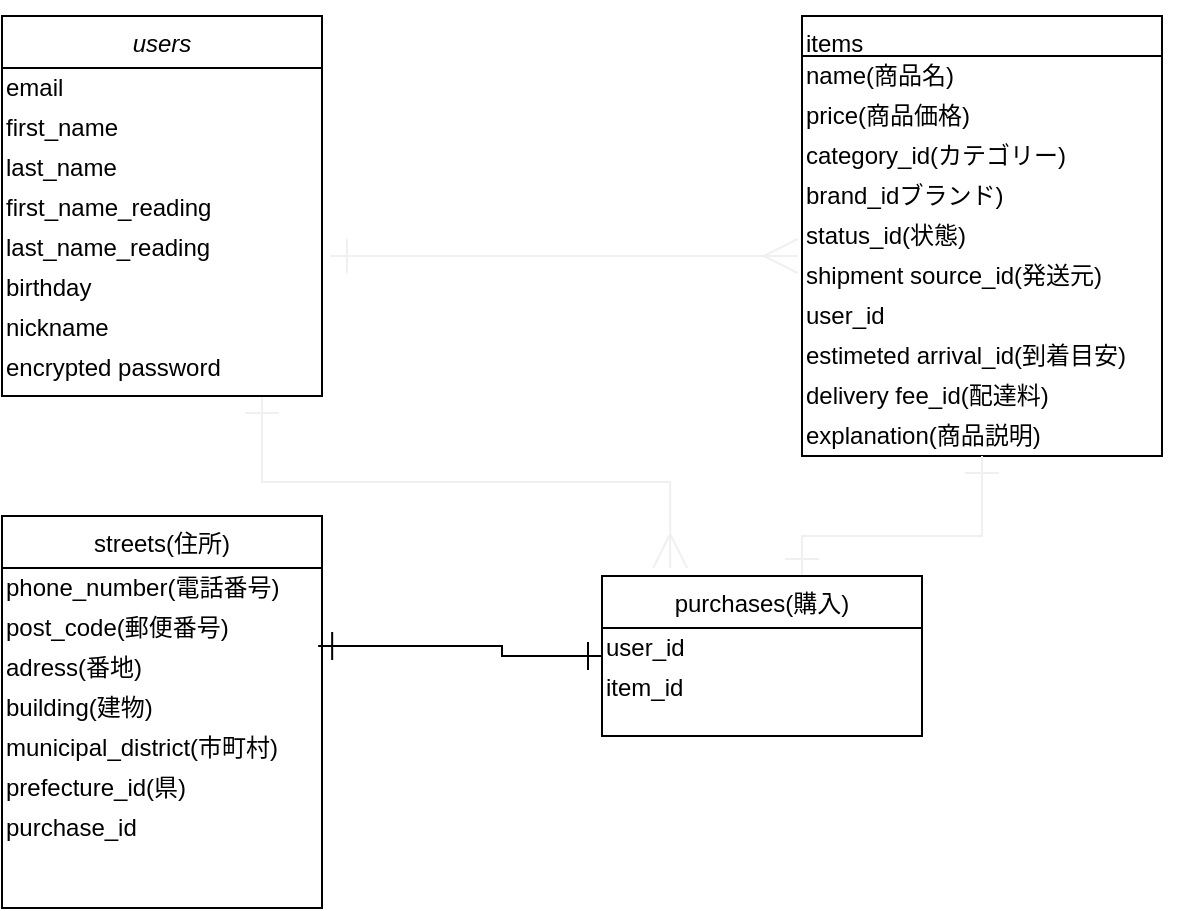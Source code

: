 <mxfile version="13.6.5">
    <diagram id="EmBQ0JYzCtzQghR-lVk7" name="ページ1">
        <mxGraphModel dx="755" dy="603" grid="1" gridSize="10" guides="1" tooltips="1" connect="1" arrows="1" fold="1" page="1" pageScale="1" pageWidth="827" pageHeight="1169" math="0" shadow="0">
            <root>
                <mxCell id="0"/>
                <mxCell id="1" parent="0"/>
                <mxCell id="63" style="edgeStyle=elbowEdgeStyle;rounded=0;orthogonalLoop=1;jettySize=auto;elbow=vertical;html=1;exitX=1;exitY=0;exitDx=0;exitDy=0;" parent="1" source="50" target="50" edge="1">
                    <mxGeometry relative="1" as="geometry"/>
                </mxCell>
                <mxCell id="123" style="edgeStyle=elbowEdgeStyle;rounded=0;orthogonalLoop=1;jettySize=auto;elbow=vertical;html=1;targetPerimeterSpacing=0;strokeColor=#F0F0F0;entryX=-0.012;entryY=0;entryDx=0;entryDy=0;entryPerimeter=0;endArrow=ERmany;endFill=0;startSize=15;startArrow=ERone;startFill=0;exitX=1.025;exitY=0.7;exitDx=0;exitDy=0;exitPerimeter=0;endSize=15;" parent="1" source="97" target="83" edge="1">
                    <mxGeometry relative="1" as="geometry">
                        <mxPoint x="520" y="230" as="targetPoint"/>
                        <mxPoint x="290" y="160" as="sourcePoint"/>
                        <Array as="points">
                            <mxPoint x="400" y="160"/>
                        </Array>
                    </mxGeometry>
                </mxCell>
                <mxCell id="127" style="edgeStyle=elbowEdgeStyle;rounded=0;orthogonalLoop=1;jettySize=auto;elbow=vertical;html=1;startArrow=ERone;startFill=0;startSize=15;endArrow=ERmany;endFill=0;endSize=15;targetPerimeterSpacing=0;strokeColor=#F0F0F0;entryX=0.213;entryY=-0.05;entryDx=0;entryDy=0;entryPerimeter=0;" parent="1" target="39" edge="1">
                    <mxGeometry relative="1" as="geometry">
                        <mxPoint x="390" y="350" as="targetPoint"/>
                        <mxPoint x="250" y="230" as="sourcePoint"/>
                    </mxGeometry>
                </mxCell>
                <mxCell id="33" value="users" style="swimlane;fontStyle=2;align=center;verticalAlign=top;childLayout=stackLayout;horizontal=1;startSize=26;horizontalStack=0;resizeParent=1;resizeLast=0;collapsible=1;marginBottom=0;rounded=0;shadow=0;strokeWidth=1;" parent="1" vertex="1">
                    <mxGeometry x="120" y="40" width="160" height="190" as="geometry">
                        <mxRectangle x="230" y="140" width="160" height="26" as="alternateBounds"/>
                    </mxGeometry>
                </mxCell>
                <mxCell id="93" value="email" style="text;html=1;align=left;verticalAlign=middle;resizable=0;points=[];autosize=1;" parent="33" vertex="1">
                    <mxGeometry y="26" width="160" height="20" as="geometry"/>
                </mxCell>
                <mxCell id="94" value="first_name" style="text;html=1;align=left;verticalAlign=middle;resizable=0;points=[];autosize=1;" parent="33" vertex="1">
                    <mxGeometry y="46" width="160" height="20" as="geometry"/>
                </mxCell>
                <mxCell id="95" value="last_name" style="text;html=1;align=left;verticalAlign=middle;resizable=0;points=[];autosize=1;" parent="33" vertex="1">
                    <mxGeometry y="66" width="160" height="20" as="geometry"/>
                </mxCell>
                <mxCell id="96" value="first_name_reading" style="text;html=1;align=left;verticalAlign=middle;resizable=0;points=[];autosize=1;" parent="33" vertex="1">
                    <mxGeometry y="86" width="160" height="20" as="geometry"/>
                </mxCell>
                <mxCell id="97" value="last_name_reading" style="text;html=1;align=left;verticalAlign=middle;resizable=0;points=[];autosize=1;" parent="33" vertex="1">
                    <mxGeometry y="106" width="160" height="20" as="geometry"/>
                </mxCell>
                <mxCell id="99" value="birthday" style="text;html=1;align=left;verticalAlign=middle;resizable=0;points=[];autosize=1;" parent="33" vertex="1">
                    <mxGeometry y="126" width="160" height="20" as="geometry"/>
                </mxCell>
                <mxCell id="100" value="nickname" style="text;html=1;align=left;verticalAlign=middle;resizable=0;points=[];autosize=1;" parent="33" vertex="1">
                    <mxGeometry y="146" width="160" height="20" as="geometry"/>
                </mxCell>
                <mxCell id="101" value="encrypted password" style="text;html=1;align=left;verticalAlign=middle;resizable=0;points=[];autosize=1;" parent="33" vertex="1">
                    <mxGeometry y="166" width="160" height="20" as="geometry"/>
                </mxCell>
                <mxCell id="50" value="items" style="swimlane;fontStyle=0;align=left;verticalAlign=top;childLayout=stackLayout;horizontal=1;startSize=20;horizontalStack=0;resizeParent=1;resizeLast=0;collapsible=1;marginBottom=0;rounded=0;shadow=0;strokeWidth=1;" parent="1" vertex="1">
                    <mxGeometry x="520" y="40" width="180" height="220" as="geometry">
                        <mxRectangle x="550" y="140" width="160" height="26" as="alternateBounds"/>
                    </mxGeometry>
                </mxCell>
                <mxCell id="69" value="name(商品名)" style="text;html=1;align=left;verticalAlign=middle;resizable=0;points=[];autosize=1;" parent="50" vertex="1">
                    <mxGeometry y="20" width="180" height="20" as="geometry"/>
                </mxCell>
                <mxCell id="72" value="price(商品価格)" style="text;html=1;align=left;verticalAlign=middle;resizable=0;points=[];autosize=1;" parent="50" vertex="1">
                    <mxGeometry y="40" width="180" height="20" as="geometry"/>
                </mxCell>
                <mxCell id="78" value="category_id(カテゴリー)" style="text;html=1;align=left;verticalAlign=middle;resizable=0;points=[];autosize=1;" parent="50" vertex="1">
                    <mxGeometry y="60" width="180" height="20" as="geometry"/>
                </mxCell>
                <mxCell id="80" value="brand_idブランド)" style="text;html=1;align=left;verticalAlign=middle;resizable=0;points=[];autosize=1;" parent="50" vertex="1">
                    <mxGeometry y="80" width="180" height="20" as="geometry"/>
                </mxCell>
                <mxCell id="81" value="status_id(状態)" style="text;html=1;align=left;verticalAlign=middle;resizable=0;points=[];autosize=1;" parent="50" vertex="1">
                    <mxGeometry y="100" width="180" height="20" as="geometry"/>
                </mxCell>
                <mxCell id="83" value="shipment source_id(発送元)" style="text;html=1;align=left;verticalAlign=middle;resizable=0;points=[];autosize=1;" parent="50" vertex="1">
                    <mxGeometry y="120" width="180" height="20" as="geometry"/>
                </mxCell>
                <mxCell id="64" style="edgeStyle=elbowEdgeStyle;rounded=0;orthogonalLoop=1;jettySize=auto;elbow=vertical;html=1;exitX=1;exitY=0.5;exitDx=0;exitDy=0;" parent="50" edge="1">
                    <mxGeometry relative="1" as="geometry">
                        <mxPoint x="160" y="91" as="sourcePoint"/>
                        <mxPoint x="160" y="91" as="targetPoint"/>
                    </mxGeometry>
                </mxCell>
                <mxCell id="150" value="user_id" style="text;html=1;align=left;verticalAlign=middle;resizable=0;points=[];autosize=1;" vertex="1" parent="50">
                    <mxGeometry y="140" width="180" height="20" as="geometry"/>
                </mxCell>
                <mxCell id="153" value="estimeted arrival_id(到着目安)" style="text;html=1;align=left;verticalAlign=middle;resizable=0;points=[];autosize=1;" vertex="1" parent="50">
                    <mxGeometry y="160" width="180" height="20" as="geometry"/>
                </mxCell>
                <mxCell id="154" value="delivery fee_id(配達料)" style="text;html=1;align=left;verticalAlign=middle;resizable=0;points=[];autosize=1;" vertex="1" parent="50">
                    <mxGeometry y="180" width="180" height="20" as="geometry"/>
                </mxCell>
                <mxCell id="155" value="explanation(商品説明)" style="text;html=1;align=left;verticalAlign=middle;resizable=0;points=[];autosize=1;" vertex="1" parent="50">
                    <mxGeometry y="200" width="180" height="20" as="geometry"/>
                </mxCell>
                <mxCell id="126" style="edgeStyle=elbowEdgeStyle;rounded=0;orthogonalLoop=1;jettySize=auto;elbow=vertical;html=1;startArrow=ERone;startFill=0;startSize=15;endArrow=ERone;endFill=0;endSize=15;targetPerimeterSpacing=0;strokeColor=#F0F0F0;entryX=0.5;entryY=1;entryDx=0;entryDy=0;" parent="1" target="50" edge="1">
                    <mxGeometry relative="1" as="geometry">
                        <mxPoint x="520" y="320" as="sourcePoint"/>
                        <mxPoint x="610" y="230" as="targetPoint"/>
                        <Array as="points">
                            <mxPoint x="530" y="300"/>
                            <mxPoint x="610" y="260"/>
                            <mxPoint x="600" y="280"/>
                        </Array>
                    </mxGeometry>
                </mxCell>
                <mxCell id="39" value="purchases(購入)" style="swimlane;fontStyle=0;align=center;verticalAlign=top;childLayout=stackLayout;horizontal=1;startSize=26;horizontalStack=0;resizeParent=1;resizeLast=0;collapsible=1;marginBottom=0;rounded=0;shadow=0;strokeWidth=1;" parent="1" vertex="1">
                    <mxGeometry x="420" y="320" width="160" height="80" as="geometry">
                        <mxRectangle x="130" y="380" width="160" height="26" as="alternateBounds"/>
                    </mxGeometry>
                </mxCell>
                <mxCell id="120" value="user_id" style="text;html=1;align=left;verticalAlign=middle;resizable=0;points=[];autosize=1;" parent="39" vertex="1">
                    <mxGeometry y="26" width="160" height="20" as="geometry"/>
                </mxCell>
                <mxCell id="140" value="item_id" style="text;html=1;align=left;verticalAlign=middle;resizable=0;points=[];autosize=1;" parent="39" vertex="1">
                    <mxGeometry y="46" width="160" height="20" as="geometry"/>
                </mxCell>
                <mxCell id="145" style="edgeStyle=orthogonalEdgeStyle;rounded=0;orthogonalLoop=1;jettySize=auto;html=1;exitX=0.988;exitY=-0.05;exitDx=0;exitDy=0;entryX=0;entryY=0.7;entryDx=0;entryDy=0;entryPerimeter=0;startArrow=ERone;startFill=0;endArrow=ERone;endFill=0;exitPerimeter=0;endSize=12;startSize=12;" edge="1" parent="1" source="105" target="120">
                    <mxGeometry relative="1" as="geometry">
                        <Array as="points">
                            <mxPoint x="370" y="355"/>
                            <mxPoint x="370" y="360"/>
                        </Array>
                    </mxGeometry>
                </mxCell>
                <mxCell id="46" value="streets(住所)" style="swimlane;fontStyle=0;align=center;verticalAlign=top;childLayout=stackLayout;horizontal=1;startSize=26;horizontalStack=0;resizeParent=1;resizeLast=0;collapsible=1;marginBottom=0;rounded=0;shadow=0;strokeWidth=1;" parent="1" vertex="1">
                    <mxGeometry x="120" y="290" width="160" height="196" as="geometry">
                        <mxRectangle x="340" y="380" width="170" height="26" as="alternateBounds"/>
                    </mxGeometry>
                </mxCell>
                <mxCell id="102" value="phone_number(電話番号)" style="text;html=1;align=left;verticalAlign=middle;resizable=0;points=[];autosize=1;" parent="46" vertex="1">
                    <mxGeometry y="26" width="160" height="20" as="geometry"/>
                </mxCell>
                <mxCell id="103" value="post_code(郵便番号)" style="text;html=1;align=left;verticalAlign=middle;resizable=0;points=[];autosize=1;" parent="46" vertex="1">
                    <mxGeometry y="46" width="160" height="20" as="geometry"/>
                </mxCell>
                <mxCell id="105" value="adress(番地)" style="text;html=1;align=left;verticalAlign=middle;resizable=0;points=[];autosize=1;" parent="46" vertex="1">
                    <mxGeometry y="66" width="160" height="20" as="geometry"/>
                </mxCell>
                <mxCell id="106" value="building(建物)" style="text;html=1;align=left;verticalAlign=middle;resizable=0;points=[];autosize=1;" parent="46" vertex="1">
                    <mxGeometry y="86" width="160" height="20" as="geometry"/>
                </mxCell>
                <mxCell id="107" value="municipal_district(市町村)" style="text;html=1;align=left;verticalAlign=middle;resizable=0;points=[];autosize=1;" parent="46" vertex="1">
                    <mxGeometry y="106" width="160" height="20" as="geometry"/>
                </mxCell>
                <mxCell id="142" value="prefecture_id(県)" style="text;html=1;align=left;verticalAlign=middle;resizable=0;points=[];autosize=1;" vertex="1" parent="46">
                    <mxGeometry y="126" width="160" height="20" as="geometry"/>
                </mxCell>
                <mxCell id="148" value="purchase_id" style="text;html=1;align=left;verticalAlign=middle;resizable=0;points=[];autosize=1;" vertex="1" parent="46">
                    <mxGeometry y="146" width="160" height="20" as="geometry"/>
                </mxCell>
            </root>
        </mxGraphModel>
    </diagram>
</mxfile>